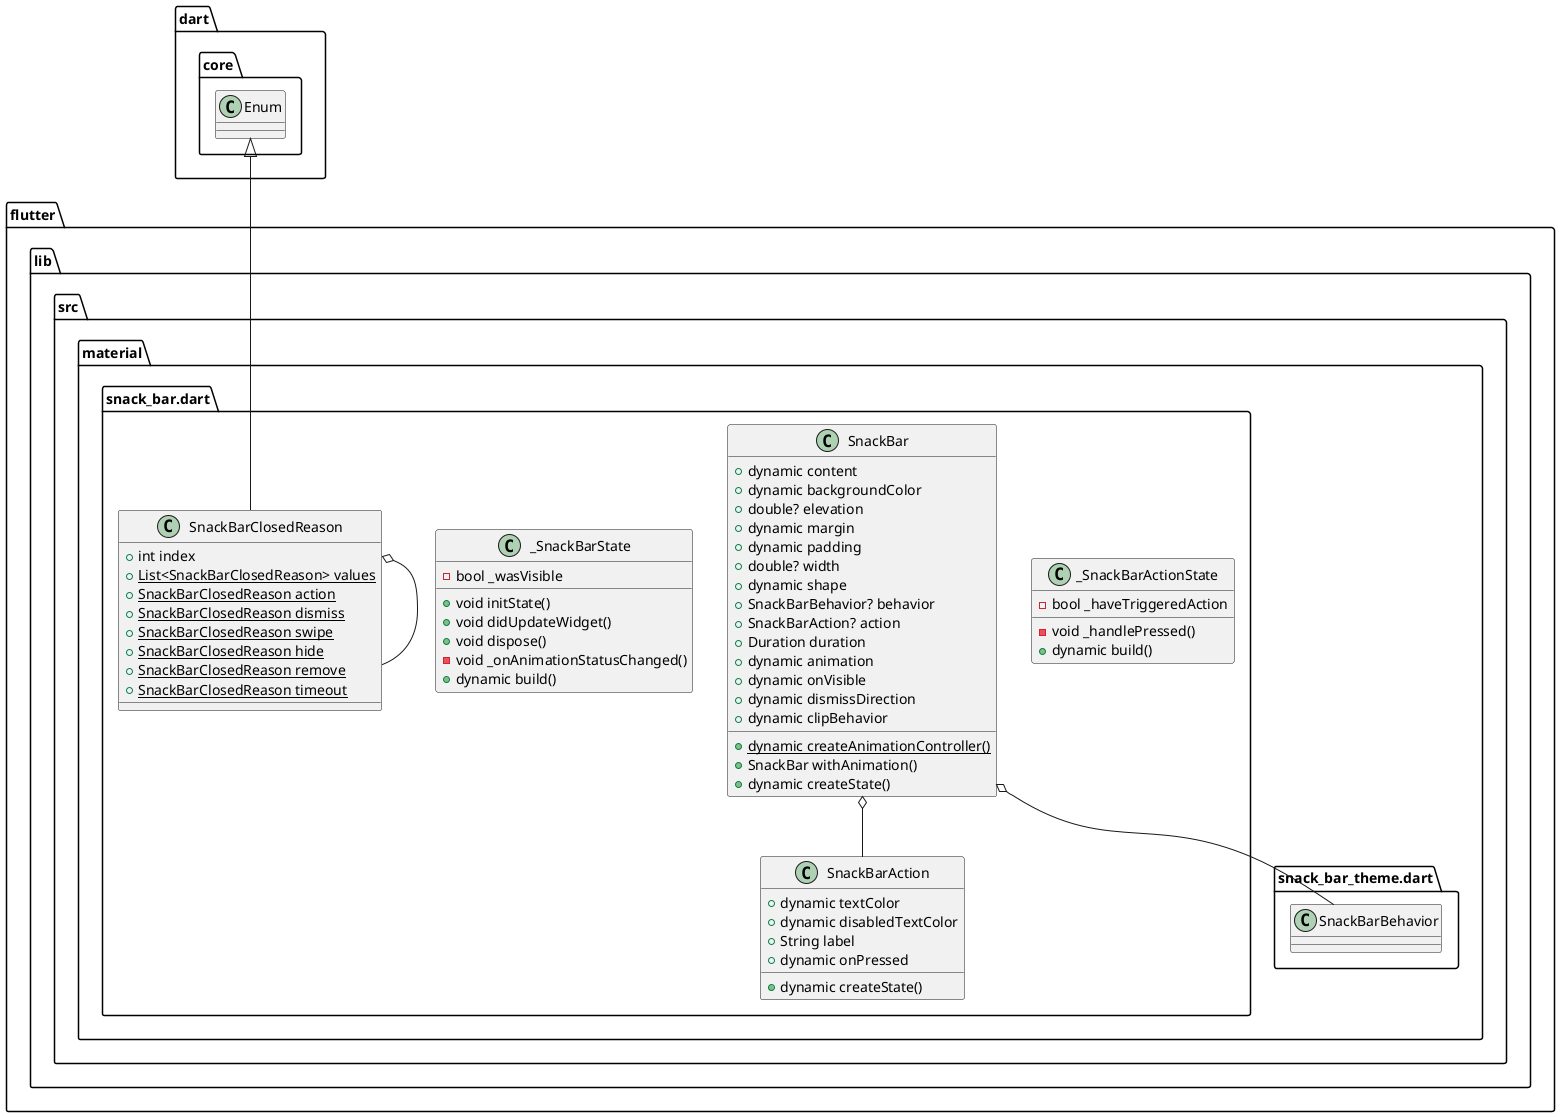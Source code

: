 @startuml
set namespaceSeparator ::

class "flutter::lib::src::material::snack_bar.dart::SnackBarAction" {
  +dynamic textColor
  +dynamic disabledTextColor
  +String label
  +dynamic onPressed
  +dynamic createState()
}

class "flutter::lib::src::material::snack_bar.dart::_SnackBarActionState" {
  -bool _haveTriggeredAction
  -void _handlePressed()
  +dynamic build()
}

class "flutter::lib::src::material::snack_bar.dart::SnackBar" {
  +dynamic content
  +dynamic backgroundColor
  +double? elevation
  +dynamic margin
  +dynamic padding
  +double? width
  +dynamic shape
  +SnackBarBehavior? behavior
  +SnackBarAction? action
  +Duration duration
  +dynamic animation
  +dynamic onVisible
  +dynamic dismissDirection
  +dynamic clipBehavior
  {static} +dynamic createAnimationController()
  +SnackBar withAnimation()
  +dynamic createState()
}

"flutter::lib::src::material::snack_bar.dart::SnackBar" o-- "flutter::lib::src::material::snack_bar_theme.dart::SnackBarBehavior"
"flutter::lib::src::material::snack_bar.dart::SnackBar" o-- "flutter::lib::src::material::snack_bar.dart::SnackBarAction"

class "flutter::lib::src::material::snack_bar.dart::_SnackBarState" {
  -bool _wasVisible
  +void initState()
  +void didUpdateWidget()
  +void dispose()
  -void _onAnimationStatusChanged()
  +dynamic build()
}

class "flutter::lib::src::material::snack_bar.dart::SnackBarClosedReason" {
  +int index
  {static} +List<SnackBarClosedReason> values
  {static} +SnackBarClosedReason action
  {static} +SnackBarClosedReason dismiss
  {static} +SnackBarClosedReason swipe
  {static} +SnackBarClosedReason hide
  {static} +SnackBarClosedReason remove
  {static} +SnackBarClosedReason timeout
}

"flutter::lib::src::material::snack_bar.dart::SnackBarClosedReason" o-- "flutter::lib::src::material::snack_bar.dart::SnackBarClosedReason"
"dart::core::Enum" <|-- "flutter::lib::src::material::snack_bar.dart::SnackBarClosedReason"


@enduml